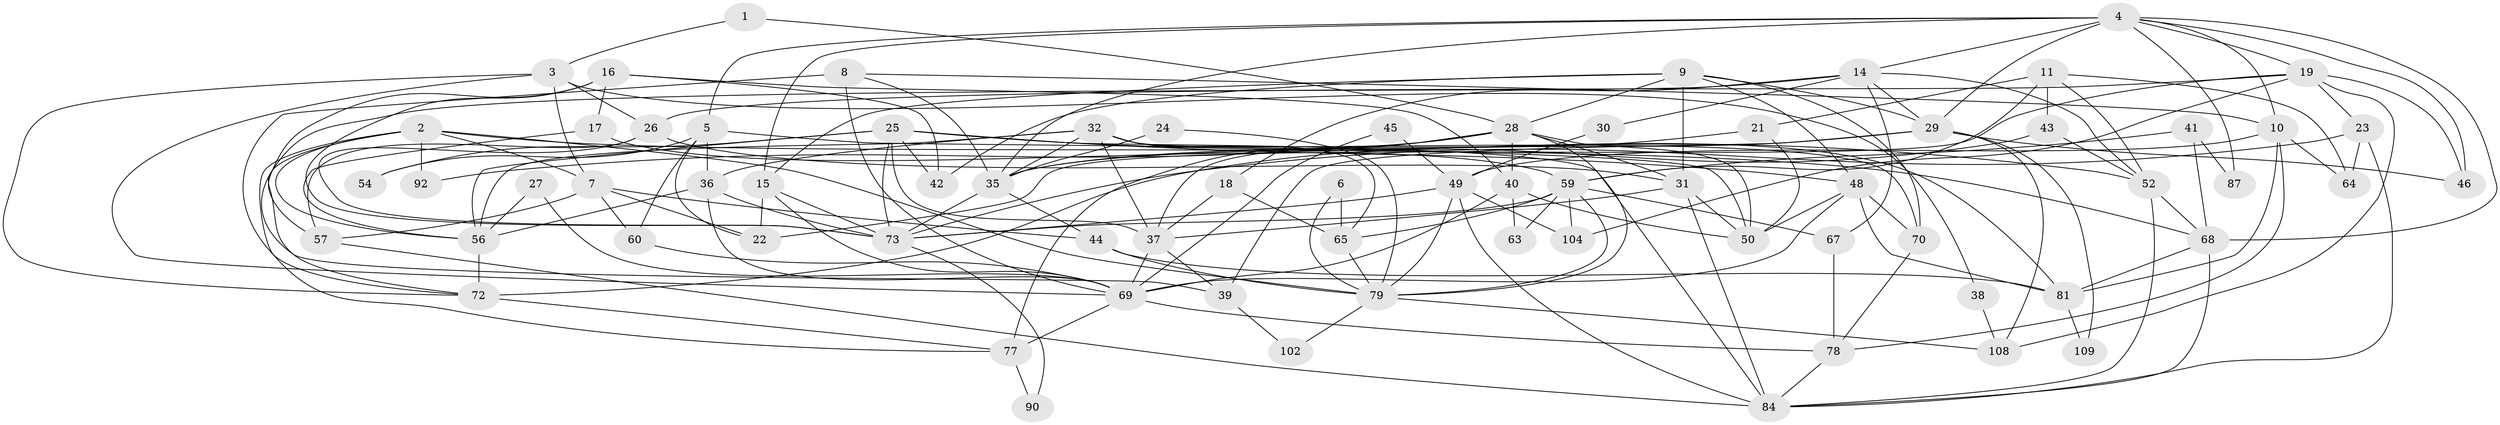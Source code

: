 // original degree distribution, {2: 0.1926605504587156, 5: 0.1743119266055046, 4: 0.27522935779816515, 6: 0.12844036697247707, 3: 0.1926605504587156, 8: 0.03669724770642202}
// Generated by graph-tools (version 1.1) at 2025/41/03/06/25 10:41:56]
// undirected, 71 vertices, 176 edges
graph export_dot {
graph [start="1"]
  node [color=gray90,style=filled];
  1;
  2 [super="+96"];
  3 [super="+105"];
  4 [super="+95"];
  5 [super="+12"];
  6;
  7 [super="+13"];
  8;
  9 [super="+20"];
  10 [super="+99"];
  11 [super="+58"];
  14 [super="+33"];
  15 [super="+62"];
  16;
  17;
  18 [super="+61"];
  19 [super="+75"];
  21;
  22;
  23;
  24;
  25 [super="+101"];
  26 [super="+55"];
  27;
  28 [super="+66"];
  29 [super="+76"];
  30;
  31 [super="+94"];
  32 [super="+34"];
  35 [super="+53"];
  36 [super="+71"];
  37 [super="+74"];
  38;
  39;
  40 [super="+47"];
  41;
  42;
  43 [super="+97"];
  44;
  45;
  46;
  48 [super="+51"];
  49 [super="+107"];
  50 [super="+100"];
  52;
  54;
  56 [super="+98"];
  57 [super="+88"];
  59 [super="+82"];
  60;
  63;
  64;
  65 [super="+103"];
  67;
  68 [super="+89"];
  69 [super="+86"];
  70 [super="+83"];
  72 [super="+91"];
  73 [super="+93"];
  77;
  78 [super="+106"];
  79 [super="+80"];
  81;
  84 [super="+85"];
  87;
  90;
  92;
  102;
  104;
  108;
  109;
  1 -- 3;
  1 -- 28;
  2 -- 72;
  2 -- 77;
  2 -- 79;
  2 -- 7;
  2 -- 56;
  2 -- 68;
  2 -- 92;
  3 -- 7 [weight=2];
  3 -- 72;
  3 -- 69;
  3 -- 38;
  3 -- 26;
  4 -- 19;
  4 -- 10;
  4 -- 87;
  4 -- 46;
  4 -- 14;
  4 -- 68;
  4 -- 5;
  4 -- 35;
  4 -- 29;
  4 -- 15;
  5 -- 54;
  5 -- 60;
  5 -- 50;
  5 -- 22;
  5 -- 36;
  6 -- 79;
  6 -- 65;
  7 -- 60;
  7 -- 44;
  7 -- 22;
  7 -- 57;
  8 -- 72;
  8 -- 10;
  8 -- 69;
  8 -- 35;
  9 -- 70;
  9 -- 42;
  9 -- 15;
  9 -- 28;
  9 -- 31;
  9 -- 48;
  9 -- 29;
  10 -- 64;
  10 -- 81;
  10 -- 49;
  10 -- 78;
  11 -- 21;
  11 -- 43;
  11 -- 64;
  11 -- 59;
  11 -- 52;
  14 -- 29;
  14 -- 52;
  14 -- 18;
  14 -- 67;
  14 -- 39;
  14 -- 30;
  15 -- 22;
  15 -- 69;
  15 -- 73;
  16 -- 73;
  16 -- 40;
  16 -- 17;
  16 -- 42;
  16 -- 57;
  17 -- 59;
  17 -- 56;
  18 -- 37;
  18 -- 65;
  19 -- 46;
  19 -- 26;
  19 -- 22;
  19 -- 23;
  19 -- 104;
  19 -- 108;
  21 -- 50;
  21 -- 35;
  23 -- 84;
  23 -- 64;
  23 -- 73;
  24 -- 79;
  24 -- 35;
  25 -- 84;
  25 -- 73;
  25 -- 52;
  25 -- 54;
  25 -- 42;
  25 -- 56;
  25 -- 48;
  25 -- 37;
  26 -- 57;
  26 -- 73;
  26 -- 31;
  27 -- 69;
  27 -- 56;
  28 -- 40;
  28 -- 77;
  28 -- 92;
  28 -- 31;
  28 -- 50;
  28 -- 79;
  28 -- 37;
  29 -- 108;
  29 -- 109;
  29 -- 35;
  29 -- 39;
  29 -- 46;
  30 -- 49;
  31 -- 37;
  31 -- 50;
  31 -- 84;
  32 -- 81;
  32 -- 36;
  32 -- 65;
  32 -- 56;
  32 -- 35;
  32 -- 70;
  32 -- 37;
  35 -- 44;
  35 -- 73;
  36 -- 56;
  36 -- 73;
  36 -- 69;
  37 -- 69;
  37 -- 39;
  38 -- 108;
  39 -- 102;
  40 -- 50;
  40 -- 63;
  40 -- 69;
  41 -- 68;
  41 -- 87;
  41 -- 59;
  43 -- 72 [weight=2];
  43 -- 52;
  44 -- 81;
  44 -- 79;
  45 -- 49;
  45 -- 69;
  48 -- 70;
  48 -- 81;
  48 -- 69;
  48 -- 50;
  49 -- 79;
  49 -- 73;
  49 -- 104;
  49 -- 84;
  52 -- 68;
  52 -- 84;
  56 -- 72;
  57 -- 84;
  59 -- 65;
  59 -- 73;
  59 -- 67;
  59 -- 104;
  59 -- 63;
  59 -- 79;
  60 -- 69;
  65 -- 79;
  67 -- 78;
  68 -- 81;
  68 -- 84;
  69 -- 77;
  69 -- 78;
  70 -- 78;
  72 -- 77;
  73 -- 90;
  77 -- 90;
  78 -- 84;
  79 -- 108;
  79 -- 102;
  81 -- 109;
}
